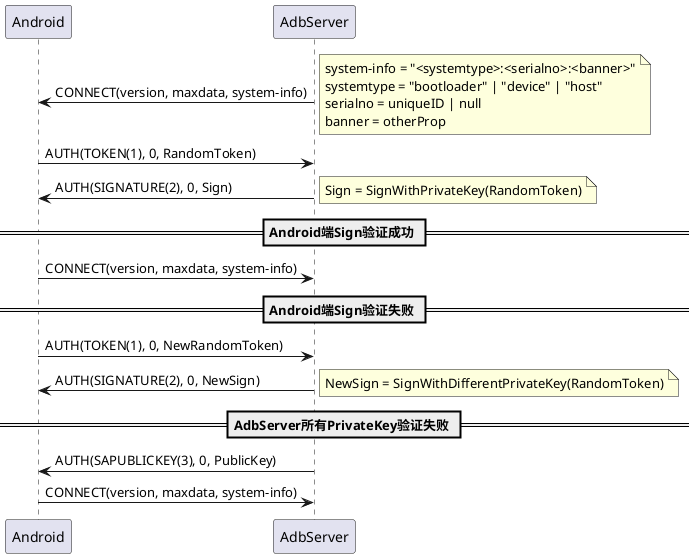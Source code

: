 @startuml
Android <- AdbServer: CONNECT(version, maxdata, system-info)
note right
system-info = "<systemtype>:<serialno>:<banner>"
systemtype = "bootloader" | "device" | "host" 
serialno = uniqueID | null 
banner = otherProp
end note
Android -> AdbServer: AUTH(TOKEN(1), 0, RandomToken)

Android <- AdbServer: AUTH(SIGNATURE(2), 0, Sign)
note right: Sign = SignWithPrivateKey(RandomToken)

== Android端Sign验证成功 ==
Android -> AdbServer: CONNECT(version, maxdata, system-info)

== Android端Sign验证失败 ==
Android -> AdbServer: AUTH(TOKEN(1), 0, NewRandomToken)
Android <- AdbServer: AUTH(SIGNATURE(2), 0, NewSign)
note right: NewSign = SignWithDifferentPrivateKey(RandomToken)

== AdbServer所有PrivateKey验证失败 ==
Android <- AdbServer: AUTH(SAPUBLICKEY(3), 0, PublicKey)
Android -> AdbServer: CONNECT(version, maxdata, system-info)
@enduml